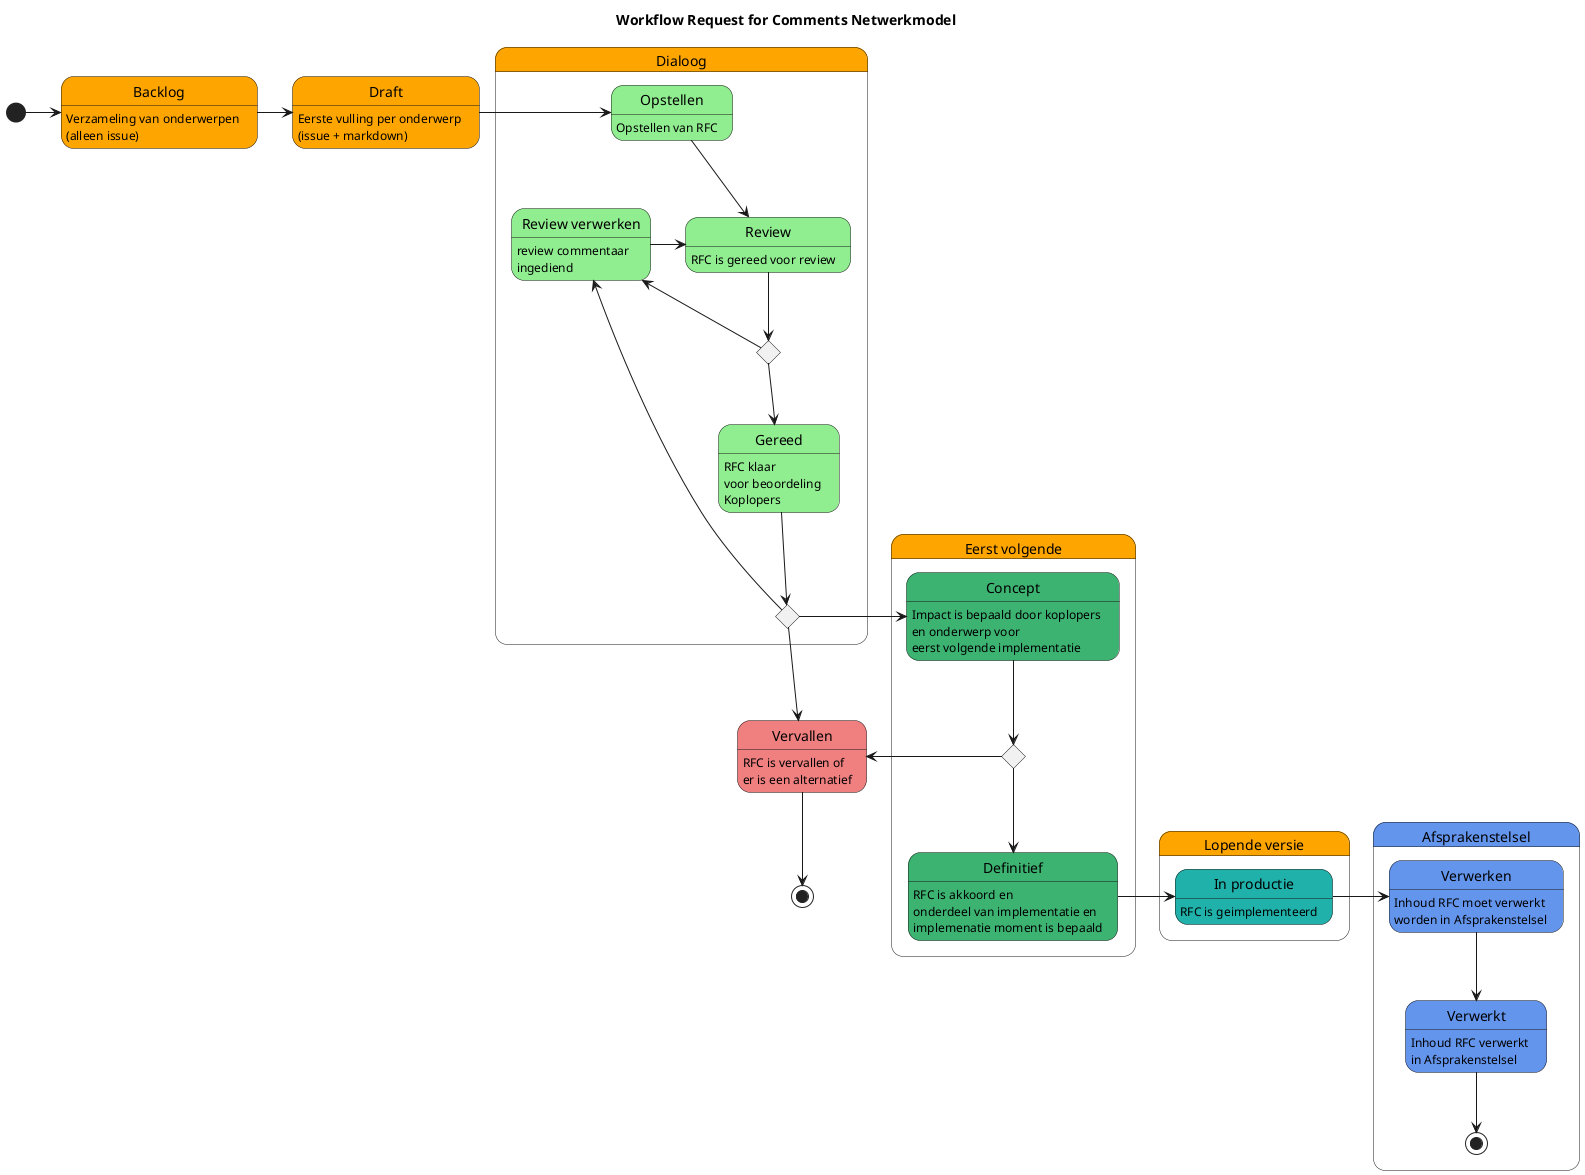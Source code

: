 @startuml
title Workflow Request for Comments Netwerkmodel

state Backlog #Orange : Verzameling van onderwerpen \n(alleen issue)
state Draft #Orange : Eerste vulling per onderwerp \n(issue + markdown)

 [*] -> Backlog
 Backlog -> Draft #Orange


state Dialoog #Orange {
    state Opstellen #LightGreen : Opstellen van RFC
    state "Review" as tr #LightGreen : RFC is gereed voor review
    state c1 <<choice>>
    state "Review verwerken" as rv #LightGreen :  review commentaar \ningediend
    state Gereed #LightGreen : RFC klaar \nvoor beoordeling \nKoplopers
    state c2 <<choice>>

    Opstellen --> tr
    tr --> c1
    c1 --> rv 
    c1 --> Gereed 
    rv -> tr
    Gereed --> c2
    c2 --> rv 
}

 Draft -> Opstellen

state "Eerst volgende" as ev #Orange {
    state Concept #MediumSeaGreen : Impact is bepaald door koplopers \nen onderwerp voor \neerst volgende implementatie
    state c3 <<choice>>
    state Definitief #MediumSeaGreen : RFC is akkoord en \nonderdeel van implementatie en \nimplemenatie moment is bepaald

    Concept --> c3
    c3 --> Definitief
}

 c2 -> Concept

state "Lopende versie" as lv #Orange {
    state "In productie" as ip #LightSeaGreen : RFC is geimplementeerd
}

 Definitief -> ip

state Afsprakenstelsel #CornflowerBlue {
    state Verwerken #CornflowerBlue : Inhoud RFC moet verwerkt \nworden in Afsprakenstelsel
    state Verwerkt #CornflowerBlue : Inhoud RFC verwerkt \nin Afsprakenstelsel

    Verwerken --> Verwerkt
    Verwerkt --> [*]
}
 ip -> Verwerken

state Vervallen #LightCoral : RFC is vervallen of \ner is een alternatief

c2 --> Vervallen 
c3 -> Vervallen
Vervallen --> [*]

 

@enduml

